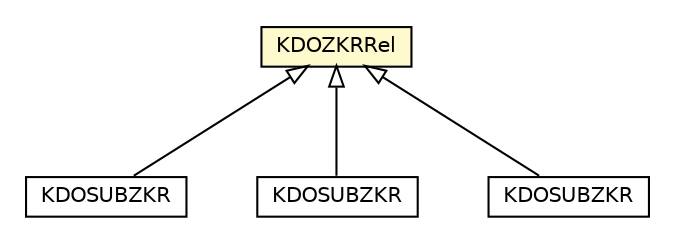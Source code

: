 #!/usr/local/bin/dot
#
# Class diagram 
# Generated by UMLGraph version R5_6-24-gf6e263 (http://www.umlgraph.org/)
#

digraph G {
	edge [fontname="Helvetica",fontsize=10,labelfontname="Helvetica",labelfontsize=10];
	node [fontname="Helvetica",fontsize=10,shape=plaintext];
	nodesep=0.25;
	ranksep=0.5;
	// nl.egem.stuf.sector.bg._0204.KDOKennisgeving.KDOSUBZKR
	c94829 [label=<<table title="nl.egem.stuf.sector.bg._0204.KDOKennisgeving.KDOSUBZKR" border="0" cellborder="1" cellspacing="0" cellpadding="2" port="p" href="./KDOKennisgeving.KDOSUBZKR.html">
		<tr><td><table border="0" cellspacing="0" cellpadding="1">
<tr><td align="center" balign="center"> KDOSUBZKR </td></tr>
		</table></td></tr>
		</table>>, URL="./KDOKennisgeving.KDOSUBZKR.html", fontname="Helvetica", fontcolor="black", fontsize=10.0];
	// nl.egem.stuf.sector.bg._0204.KDOAntwoord.KDOSUBZKR
	c94907 [label=<<table title="nl.egem.stuf.sector.bg._0204.KDOAntwoord.KDOSUBZKR" border="0" cellborder="1" cellspacing="0" cellpadding="2" port="p" href="./KDOAntwoord.KDOSUBZKR.html">
		<tr><td><table border="0" cellspacing="0" cellpadding="1">
<tr><td align="center" balign="center"> KDOSUBZKR </td></tr>
		</table></td></tr>
		</table>>, URL="./KDOAntwoord.KDOSUBZKR.html", fontname="Helvetica", fontcolor="black", fontsize=10.0];
	// nl.egem.stuf.sector.bg._0204.KDOVraag.KDOSUBZKR
	c95079 [label=<<table title="nl.egem.stuf.sector.bg._0204.KDOVraag.KDOSUBZKR" border="0" cellborder="1" cellspacing="0" cellpadding="2" port="p" href="./KDOVraag.KDOSUBZKR.html">
		<tr><td><table border="0" cellspacing="0" cellpadding="1">
<tr><td align="center" balign="center"> KDOSUBZKR </td></tr>
		</table></td></tr>
		</table>>, URL="./KDOVraag.KDOSUBZKR.html", fontname="Helvetica", fontcolor="black", fontsize=10.0];
	// nl.egem.stuf.sector.bg._0204.KDOZKRRel
	c95095 [label=<<table title="nl.egem.stuf.sector.bg._0204.KDOZKRRel" border="0" cellborder="1" cellspacing="0" cellpadding="2" port="p" bgcolor="lemonChiffon" href="./KDOZKRRel.html">
		<tr><td><table border="0" cellspacing="0" cellpadding="1">
<tr><td align="center" balign="center"> KDOZKRRel </td></tr>
		</table></td></tr>
		</table>>, URL="./KDOZKRRel.html", fontname="Helvetica", fontcolor="black", fontsize=10.0];
	//nl.egem.stuf.sector.bg._0204.KDOKennisgeving.KDOSUBZKR extends nl.egem.stuf.sector.bg._0204.KDOZKRRel
	c95095:p -> c94829:p [dir=back,arrowtail=empty];
	//nl.egem.stuf.sector.bg._0204.KDOAntwoord.KDOSUBZKR extends nl.egem.stuf.sector.bg._0204.KDOZKRRel
	c95095:p -> c94907:p [dir=back,arrowtail=empty];
	//nl.egem.stuf.sector.bg._0204.KDOVraag.KDOSUBZKR extends nl.egem.stuf.sector.bg._0204.KDOZKRRel
	c95095:p -> c95079:p [dir=back,arrowtail=empty];
}

